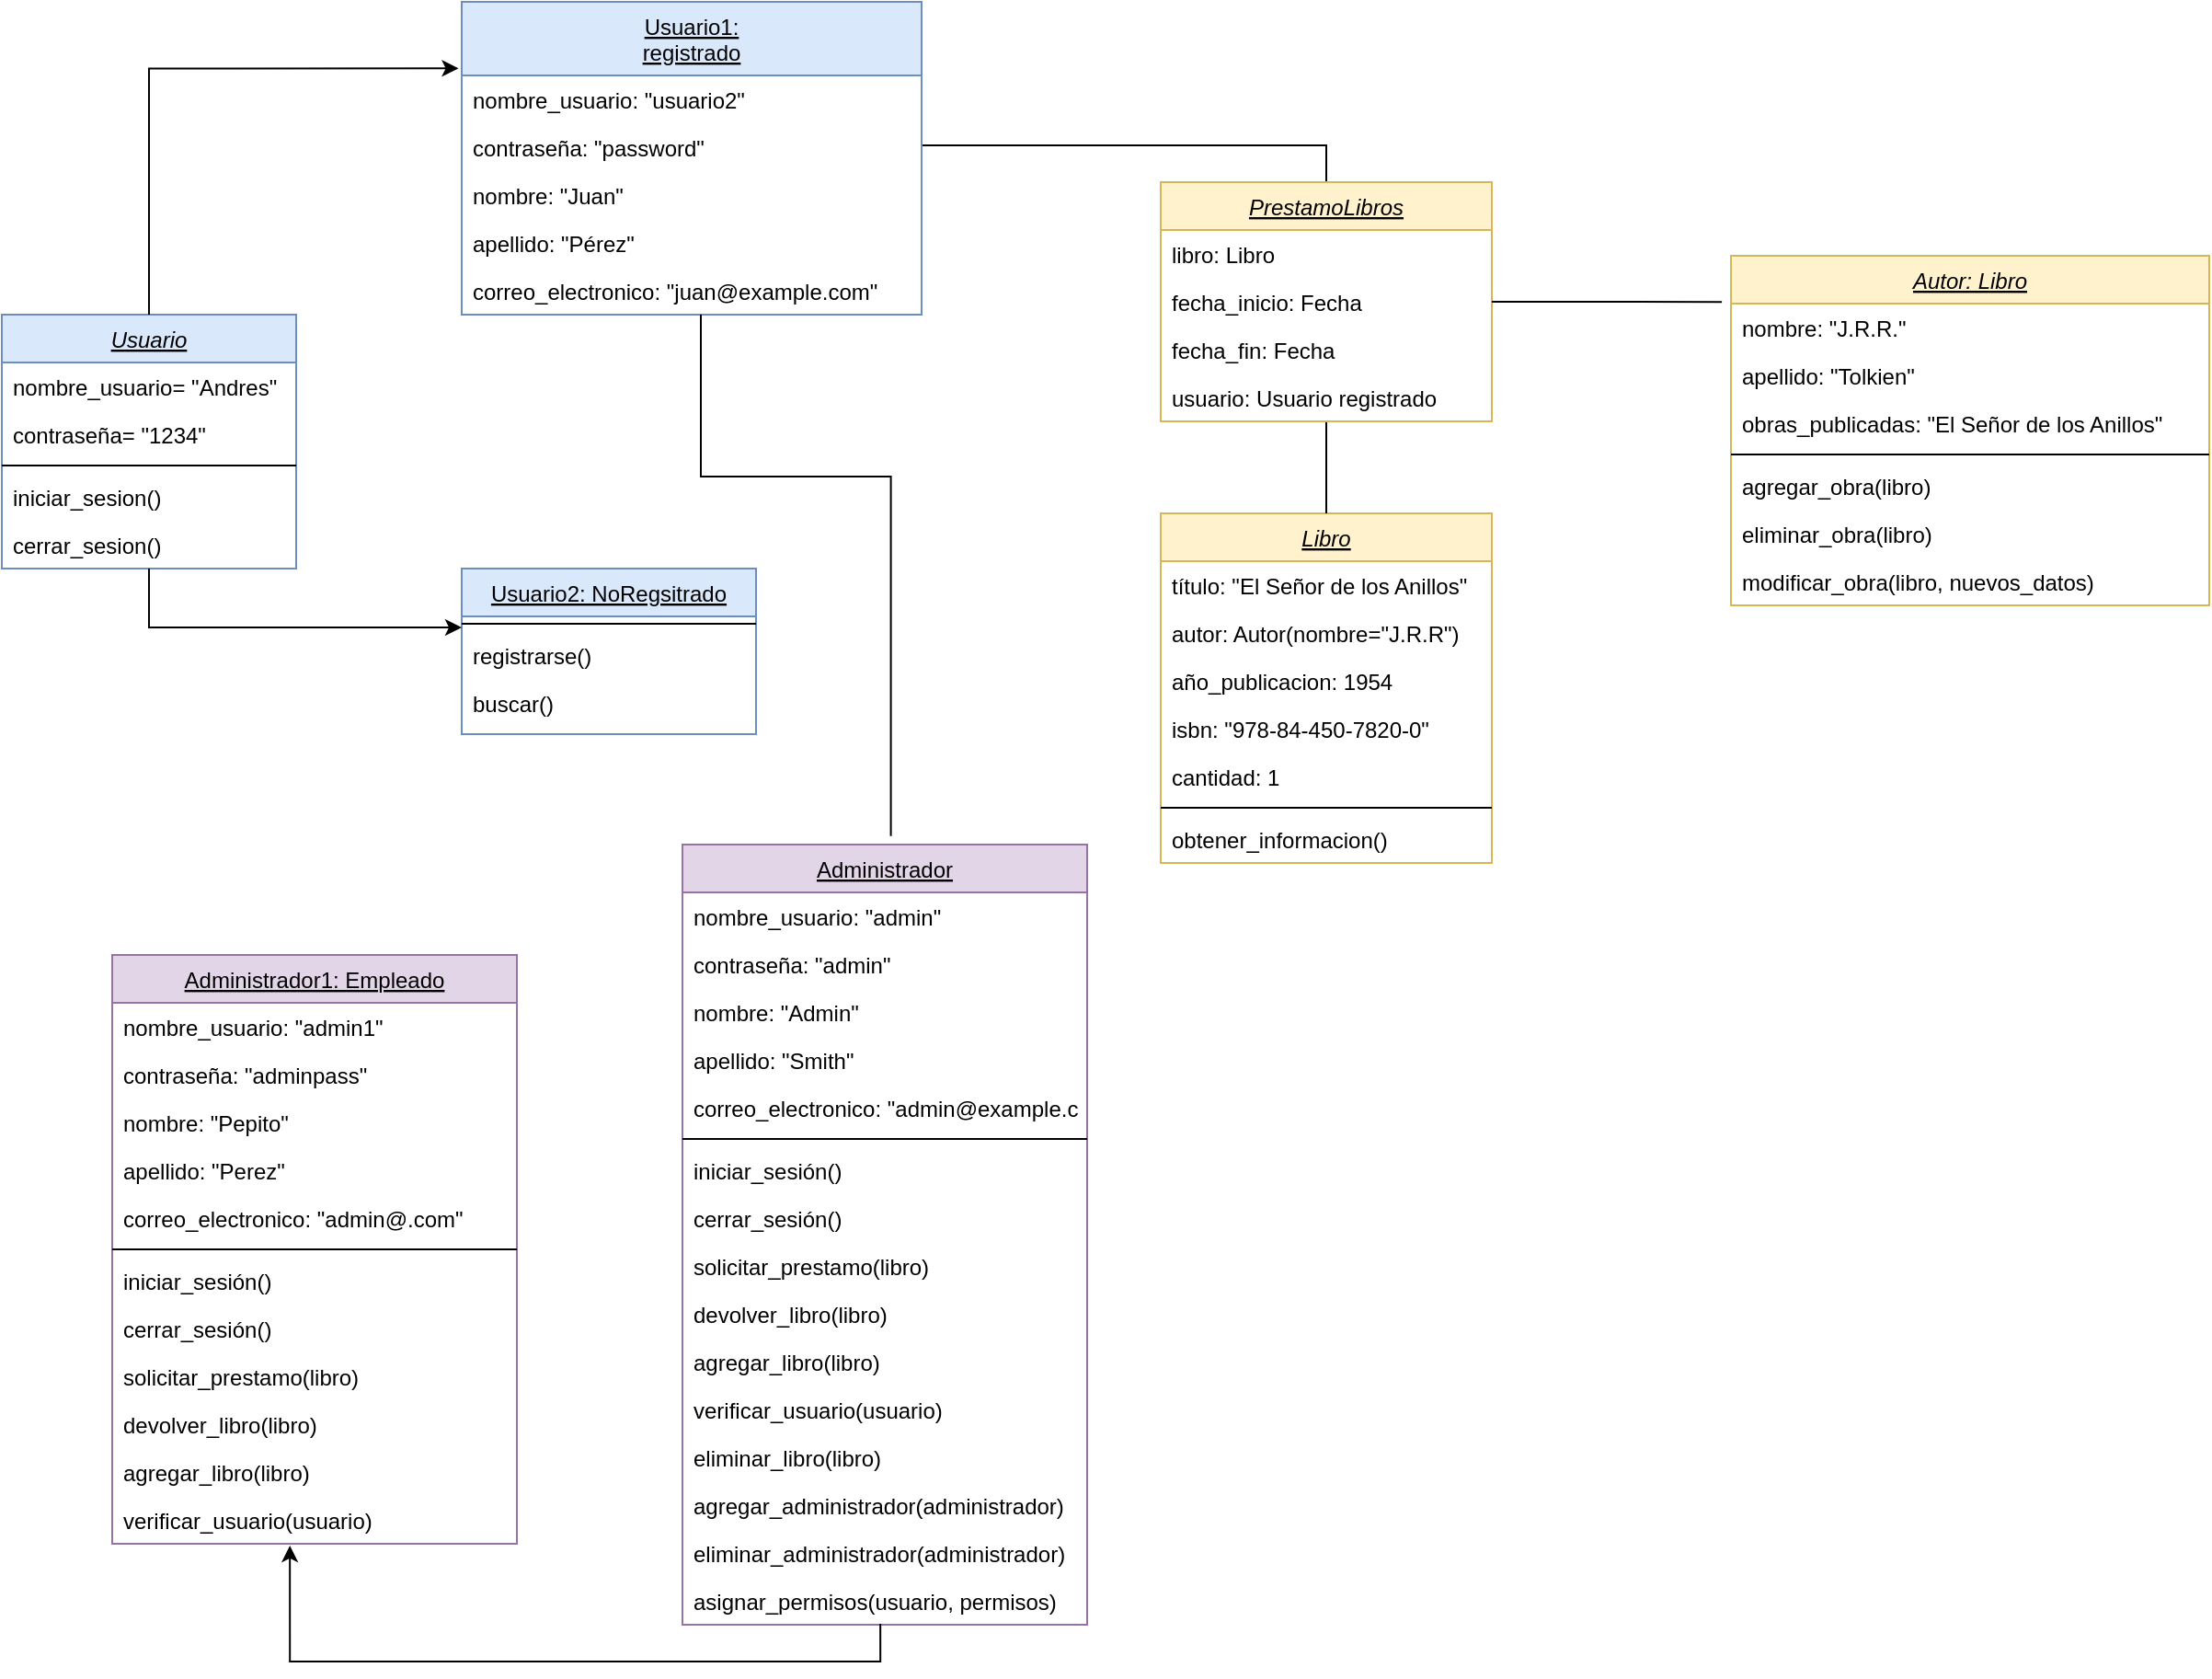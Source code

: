 <mxfile version="24.2.7" type="device">
  <diagram id="C5RBs43oDa-KdzZeNtuy" name="Page-1">
    <mxGraphModel dx="2055" dy="739" grid="1" gridSize="10" guides="1" tooltips="1" connect="1" arrows="1" fold="1" page="1" pageScale="1" pageWidth="827" pageHeight="1169" math="0" shadow="0">
      <root>
        <mxCell id="WIyWlLk6GJQsqaUBKTNV-0" />
        <mxCell id="WIyWlLk6GJQsqaUBKTNV-1" parent="WIyWlLk6GJQsqaUBKTNV-0" />
        <mxCell id="zkfFHV4jXpPFQw0GAbJ--0" value="Usuario" style="swimlane;fontStyle=6;align=center;verticalAlign=top;childLayout=stackLayout;horizontal=1;startSize=26;horizontalStack=0;resizeParent=1;resizeLast=0;collapsible=1;marginBottom=0;rounded=0;shadow=0;strokeWidth=1;fillColor=#dae8fc;strokeColor=#6c8ebf;" parent="WIyWlLk6GJQsqaUBKTNV-1" vertex="1">
          <mxGeometry x="-220" y="352" width="160" height="138" as="geometry">
            <mxRectangle x="230" y="140" width="160" height="26" as="alternateBounds" />
          </mxGeometry>
        </mxCell>
        <mxCell id="zkfFHV4jXpPFQw0GAbJ--1" value="nombre_usuario= &quot;Andres&quot;" style="text;align=left;verticalAlign=top;spacingLeft=4;spacingRight=4;overflow=hidden;rotatable=0;points=[[0,0.5],[1,0.5]];portConstraint=eastwest;" parent="zkfFHV4jXpPFQw0GAbJ--0" vertex="1">
          <mxGeometry y="26" width="160" height="26" as="geometry" />
        </mxCell>
        <mxCell id="zkfFHV4jXpPFQw0GAbJ--2" value="contraseña= &quot;1234&quot;" style="text;align=left;verticalAlign=top;spacingLeft=4;spacingRight=4;overflow=hidden;rotatable=0;points=[[0,0.5],[1,0.5]];portConstraint=eastwest;rounded=0;shadow=0;html=0;" parent="zkfFHV4jXpPFQw0GAbJ--0" vertex="1">
          <mxGeometry y="52" width="160" height="26" as="geometry" />
        </mxCell>
        <mxCell id="zkfFHV4jXpPFQw0GAbJ--4" value="" style="line;html=1;strokeWidth=1;align=left;verticalAlign=middle;spacingTop=-1;spacingLeft=3;spacingRight=3;rotatable=0;labelPosition=right;points=[];portConstraint=eastwest;" parent="zkfFHV4jXpPFQw0GAbJ--0" vertex="1">
          <mxGeometry y="78" width="160" height="8" as="geometry" />
        </mxCell>
        <mxCell id="zkfFHV4jXpPFQw0GAbJ--5" value="iniciar_sesion()" style="text;align=left;verticalAlign=top;spacingLeft=4;spacingRight=4;overflow=hidden;rotatable=0;points=[[0,0.5],[1,0.5]];portConstraint=eastwest;" parent="zkfFHV4jXpPFQw0GAbJ--0" vertex="1">
          <mxGeometry y="86" width="160" height="26" as="geometry" />
        </mxCell>
        <mxCell id="aaKRLgRFa1SbfYvWc9mc-26" value="cerrar_sesion()" style="text;align=left;verticalAlign=top;spacingLeft=4;spacingRight=4;overflow=hidden;rotatable=0;points=[[0,0.5],[1,0.5]];portConstraint=eastwest;" parent="zkfFHV4jXpPFQw0GAbJ--0" vertex="1">
          <mxGeometry y="112" width="160" height="26" as="geometry" />
        </mxCell>
        <mxCell id="p7XeYEssfw-jzO86Kl2G-10" style="edgeStyle=orthogonalEdgeStyle;rounded=0;orthogonalLoop=1;jettySize=auto;html=1;entryX=0.5;entryY=0;entryDx=0;entryDy=0;endArrow=none;endFill=0;" edge="1" parent="WIyWlLk6GJQsqaUBKTNV-1" source="zkfFHV4jXpPFQw0GAbJ--6" target="aaKRLgRFa1SbfYvWc9mc-79">
          <mxGeometry relative="1" as="geometry">
            <Array as="points">
              <mxPoint x="500" y="260" />
            </Array>
          </mxGeometry>
        </mxCell>
        <mxCell id="zkfFHV4jXpPFQw0GAbJ--6" value="Usuario1:&#xa;registrado" style="swimlane;fontStyle=4;align=center;verticalAlign=top;childLayout=stackLayout;horizontal=1;startSize=40;horizontalStack=0;resizeParent=1;resizeLast=0;collapsible=1;marginBottom=0;rounded=0;shadow=0;strokeWidth=1;fillColor=#dae8fc;strokeColor=#6c8ebf;" parent="WIyWlLk6GJQsqaUBKTNV-1" vertex="1">
          <mxGeometry x="30" y="182" width="250" height="170" as="geometry">
            <mxRectangle x="130" y="380" width="160" height="26" as="alternateBounds" />
          </mxGeometry>
        </mxCell>
        <mxCell id="zkfFHV4jXpPFQw0GAbJ--7" value="nombre_usuario: &quot;usuario2&quot; " style="text;align=left;verticalAlign=top;spacingLeft=4;spacingRight=4;overflow=hidden;rotatable=0;points=[[0,0.5],[1,0.5]];portConstraint=eastwest;" parent="zkfFHV4jXpPFQw0GAbJ--6" vertex="1">
          <mxGeometry y="40" width="250" height="26" as="geometry" />
        </mxCell>
        <mxCell id="zkfFHV4jXpPFQw0GAbJ--8" value="contraseña: &quot;password&quot;" style="text;align=left;verticalAlign=top;spacingLeft=4;spacingRight=4;overflow=hidden;rotatable=0;points=[[0,0.5],[1,0.5]];portConstraint=eastwest;rounded=0;shadow=0;html=0;" parent="zkfFHV4jXpPFQw0GAbJ--6" vertex="1">
          <mxGeometry y="66" width="250" height="26" as="geometry" />
        </mxCell>
        <mxCell id="aaKRLgRFa1SbfYvWc9mc-27" value="nombre: &quot;Juan&quot;" style="text;align=left;verticalAlign=top;spacingLeft=4;spacingRight=4;overflow=hidden;rotatable=0;points=[[0,0.5],[1,0.5]];portConstraint=eastwest;rounded=0;shadow=0;html=0;" parent="zkfFHV4jXpPFQw0GAbJ--6" vertex="1">
          <mxGeometry y="92" width="250" height="26" as="geometry" />
        </mxCell>
        <mxCell id="aaKRLgRFa1SbfYvWc9mc-28" value="apellido: &quot;Pérez&quot;" style="text;align=left;verticalAlign=top;spacingLeft=4;spacingRight=4;overflow=hidden;rotatable=0;points=[[0,0.5],[1,0.5]];portConstraint=eastwest;rounded=0;shadow=0;html=0;" parent="zkfFHV4jXpPFQw0GAbJ--6" vertex="1">
          <mxGeometry y="118" width="250" height="26" as="geometry" />
        </mxCell>
        <mxCell id="aaKRLgRFa1SbfYvWc9mc-29" value="correo_electronico: &quot;juan@example.com&quot;" style="text;align=left;verticalAlign=top;spacingLeft=4;spacingRight=4;overflow=hidden;rotatable=0;points=[[0,0.5],[1,0.5]];portConstraint=eastwest;rounded=0;shadow=0;html=0;" parent="zkfFHV4jXpPFQw0GAbJ--6" vertex="1">
          <mxGeometry y="144" width="250" height="26" as="geometry" />
        </mxCell>
        <mxCell id="zkfFHV4jXpPFQw0GAbJ--17" value="Usuario2: NoRegsitrado" style="swimlane;fontStyle=4;align=center;verticalAlign=top;childLayout=stackLayout;horizontal=1;startSize=26;horizontalStack=0;resizeParent=1;resizeLast=0;collapsible=1;marginBottom=0;rounded=0;shadow=0;strokeWidth=1;fillColor=#dae8fc;strokeColor=#6c8ebf;" parent="WIyWlLk6GJQsqaUBKTNV-1" vertex="1">
          <mxGeometry x="30" y="490" width="160" height="90" as="geometry">
            <mxRectangle x="550" y="140" width="160" height="26" as="alternateBounds" />
          </mxGeometry>
        </mxCell>
        <mxCell id="zkfFHV4jXpPFQw0GAbJ--23" value="" style="line;html=1;strokeWidth=1;align=left;verticalAlign=middle;spacingTop=-1;spacingLeft=3;spacingRight=3;rotatable=0;labelPosition=right;points=[];portConstraint=eastwest;" parent="zkfFHV4jXpPFQw0GAbJ--17" vertex="1">
          <mxGeometry y="26" width="160" height="8" as="geometry" />
        </mxCell>
        <mxCell id="zkfFHV4jXpPFQw0GAbJ--24" value="registrarse()&#xa;" style="text;align=left;verticalAlign=top;spacingLeft=4;spacingRight=4;overflow=hidden;rotatable=0;points=[[0,0.5],[1,0.5]];portConstraint=eastwest;" parent="zkfFHV4jXpPFQw0GAbJ--17" vertex="1">
          <mxGeometry y="34" width="160" height="26" as="geometry" />
        </mxCell>
        <mxCell id="zkfFHV4jXpPFQw0GAbJ--25" value="buscar()" style="text;align=left;verticalAlign=top;spacingLeft=4;spacingRight=4;overflow=hidden;rotatable=0;points=[[0,0.5],[1,0.5]];portConstraint=eastwest;" parent="zkfFHV4jXpPFQw0GAbJ--17" vertex="1">
          <mxGeometry y="60" width="160" height="26" as="geometry" />
        </mxCell>
        <mxCell id="aaKRLgRFa1SbfYvWc9mc-0" value="Administrador1: Empleado" style="swimlane;fontStyle=4;align=center;verticalAlign=top;childLayout=stackLayout;horizontal=1;startSize=26;horizontalStack=0;resizeParent=1;resizeLast=0;collapsible=1;marginBottom=0;rounded=0;shadow=0;strokeWidth=1;fillColor=#e1d5e7;strokeColor=#9673a6;" parent="WIyWlLk6GJQsqaUBKTNV-1" vertex="1">
          <mxGeometry x="-160" y="700" width="220" height="320" as="geometry">
            <mxRectangle x="550" y="140" width="160" height="26" as="alternateBounds" />
          </mxGeometry>
        </mxCell>
        <mxCell id="aaKRLgRFa1SbfYvWc9mc-1" value="nombre_usuario: &quot;admin1&quot;&#xa;" style="text;align=left;verticalAlign=top;spacingLeft=4;spacingRight=4;overflow=hidden;rotatable=0;points=[[0,0.5],[1,0.5]];portConstraint=eastwest;" parent="aaKRLgRFa1SbfYvWc9mc-0" vertex="1">
          <mxGeometry y="26" width="220" height="26" as="geometry" />
        </mxCell>
        <mxCell id="aaKRLgRFa1SbfYvWc9mc-2" value="contraseña: &quot;adminpass&quot;&#xa;" style="text;align=left;verticalAlign=top;spacingLeft=4;spacingRight=4;overflow=hidden;rotatable=0;points=[[0,0.5],[1,0.5]];portConstraint=eastwest;rounded=0;shadow=0;html=0;" parent="aaKRLgRFa1SbfYvWc9mc-0" vertex="1">
          <mxGeometry y="52" width="220" height="26" as="geometry" />
        </mxCell>
        <mxCell id="aaKRLgRFa1SbfYvWc9mc-3" value="nombre: &quot;Pepito&quot;&#xa;" style="text;align=left;verticalAlign=top;spacingLeft=4;spacingRight=4;overflow=hidden;rotatable=0;points=[[0,0.5],[1,0.5]];portConstraint=eastwest;rounded=0;shadow=0;html=0;" parent="aaKRLgRFa1SbfYvWc9mc-0" vertex="1">
          <mxGeometry y="78" width="220" height="26" as="geometry" />
        </mxCell>
        <mxCell id="aaKRLgRFa1SbfYvWc9mc-33" value="apellido: &quot;Perez&quot;&#xa;" style="text;align=left;verticalAlign=top;spacingLeft=4;spacingRight=4;overflow=hidden;rotatable=0;points=[[0,0.5],[1,0.5]];portConstraint=eastwest;rounded=0;shadow=0;html=0;" parent="aaKRLgRFa1SbfYvWc9mc-0" vertex="1">
          <mxGeometry y="104" width="220" height="26" as="geometry" />
        </mxCell>
        <mxCell id="aaKRLgRFa1SbfYvWc9mc-32" value="correo_electronico: &quot;admin@.com&quot;&#xa;" style="text;align=left;verticalAlign=top;spacingLeft=4;spacingRight=4;overflow=hidden;rotatable=0;points=[[0,0.5],[1,0.5]];portConstraint=eastwest;rounded=0;shadow=0;html=0;" parent="aaKRLgRFa1SbfYvWc9mc-0" vertex="1">
          <mxGeometry y="130" width="220" height="26" as="geometry" />
        </mxCell>
        <mxCell id="aaKRLgRFa1SbfYvWc9mc-4" value="" style="line;html=1;strokeWidth=1;align=left;verticalAlign=middle;spacingTop=-1;spacingLeft=3;spacingRight=3;rotatable=0;labelPosition=right;points=[];portConstraint=eastwest;" parent="aaKRLgRFa1SbfYvWc9mc-0" vertex="1">
          <mxGeometry y="156" width="220" height="8" as="geometry" />
        </mxCell>
        <mxCell id="aaKRLgRFa1SbfYvWc9mc-5" value="iniciar_sesión()&#xa;" style="text;align=left;verticalAlign=top;spacingLeft=4;spacingRight=4;overflow=hidden;rotatable=0;points=[[0,0.5],[1,0.5]];portConstraint=eastwest;" parent="aaKRLgRFa1SbfYvWc9mc-0" vertex="1">
          <mxGeometry y="164" width="220" height="26" as="geometry" />
        </mxCell>
        <mxCell id="aaKRLgRFa1SbfYvWc9mc-36" value="cerrar_sesión()&#xa;" style="text;align=left;verticalAlign=top;spacingLeft=4;spacingRight=4;overflow=hidden;rotatable=0;points=[[0,0.5],[1,0.5]];portConstraint=eastwest;" parent="aaKRLgRFa1SbfYvWc9mc-0" vertex="1">
          <mxGeometry y="190" width="220" height="26" as="geometry" />
        </mxCell>
        <mxCell id="aaKRLgRFa1SbfYvWc9mc-35" value="solicitar_prestamo(libro)&#xa;&#xa;" style="text;align=left;verticalAlign=top;spacingLeft=4;spacingRight=4;overflow=hidden;rotatable=0;points=[[0,0.5],[1,0.5]];portConstraint=eastwest;" parent="aaKRLgRFa1SbfYvWc9mc-0" vertex="1">
          <mxGeometry y="216" width="220" height="26" as="geometry" />
        </mxCell>
        <mxCell id="aaKRLgRFa1SbfYvWc9mc-34" value="devolver_libro(libro)&#xa;" style="text;align=left;verticalAlign=top;spacingLeft=4;spacingRight=4;overflow=hidden;rotatable=0;points=[[0,0.5],[1,0.5]];portConstraint=eastwest;" parent="aaKRLgRFa1SbfYvWc9mc-0" vertex="1">
          <mxGeometry y="242" width="220" height="26" as="geometry" />
        </mxCell>
        <mxCell id="aaKRLgRFa1SbfYvWc9mc-6" value="agregar_libro(libro)&#xa;" style="text;align=left;verticalAlign=top;spacingLeft=4;spacingRight=4;overflow=hidden;rotatable=0;points=[[0,0.5],[1,0.5]];portConstraint=eastwest;" parent="aaKRLgRFa1SbfYvWc9mc-0" vertex="1">
          <mxGeometry y="268" width="220" height="26" as="geometry" />
        </mxCell>
        <mxCell id="aaKRLgRFa1SbfYvWc9mc-37" value="verificar_usuario(usuario)&#xa;" style="text;align=left;verticalAlign=top;spacingLeft=4;spacingRight=4;overflow=hidden;rotatable=0;points=[[0,0.5],[1,0.5]];portConstraint=eastwest;" parent="aaKRLgRFa1SbfYvWc9mc-0" vertex="1">
          <mxGeometry y="294" width="220" height="26" as="geometry" />
        </mxCell>
        <mxCell id="aaKRLgRFa1SbfYvWc9mc-38" value="Administrador" style="swimlane;fontStyle=4;align=center;verticalAlign=top;childLayout=stackLayout;horizontal=1;startSize=26;horizontalStack=0;resizeParent=1;resizeLast=0;collapsible=1;marginBottom=0;rounded=0;shadow=0;strokeWidth=1;fillColor=#e1d5e7;strokeColor=#9673a6;" parent="WIyWlLk6GJQsqaUBKTNV-1" vertex="1">
          <mxGeometry x="150" y="640" width="220" height="424" as="geometry">
            <mxRectangle x="550" y="140" width="160" height="26" as="alternateBounds" />
          </mxGeometry>
        </mxCell>
        <mxCell id="aaKRLgRFa1SbfYvWc9mc-39" value="nombre_usuario: &quot;admin&quot;&#xa;" style="text;align=left;verticalAlign=top;spacingLeft=4;spacingRight=4;overflow=hidden;rotatable=0;points=[[0,0.5],[1,0.5]];portConstraint=eastwest;" parent="aaKRLgRFa1SbfYvWc9mc-38" vertex="1">
          <mxGeometry y="26" width="220" height="26" as="geometry" />
        </mxCell>
        <mxCell id="aaKRLgRFa1SbfYvWc9mc-40" value="contraseña: &quot;admin&quot;&#xa;" style="text;align=left;verticalAlign=top;spacingLeft=4;spacingRight=4;overflow=hidden;rotatable=0;points=[[0,0.5],[1,0.5]];portConstraint=eastwest;rounded=0;shadow=0;html=0;" parent="aaKRLgRFa1SbfYvWc9mc-38" vertex="1">
          <mxGeometry y="52" width="220" height="26" as="geometry" />
        </mxCell>
        <mxCell id="aaKRLgRFa1SbfYvWc9mc-41" value="nombre: &quot;Admin&quot;&#xa;" style="text;align=left;verticalAlign=top;spacingLeft=4;spacingRight=4;overflow=hidden;rotatable=0;points=[[0,0.5],[1,0.5]];portConstraint=eastwest;rounded=0;shadow=0;html=0;" parent="aaKRLgRFa1SbfYvWc9mc-38" vertex="1">
          <mxGeometry y="78" width="220" height="26" as="geometry" />
        </mxCell>
        <mxCell id="aaKRLgRFa1SbfYvWc9mc-42" value="apellido: &quot;Smith&quot;&#xa;" style="text;align=left;verticalAlign=top;spacingLeft=4;spacingRight=4;overflow=hidden;rotatable=0;points=[[0,0.5],[1,0.5]];portConstraint=eastwest;rounded=0;shadow=0;html=0;" parent="aaKRLgRFa1SbfYvWc9mc-38" vertex="1">
          <mxGeometry y="104" width="220" height="26" as="geometry" />
        </mxCell>
        <mxCell id="aaKRLgRFa1SbfYvWc9mc-43" value="correo_electronico: &quot;admin@example.com&quot;&#xa;" style="text;align=left;verticalAlign=top;spacingLeft=4;spacingRight=4;overflow=hidden;rotatable=0;points=[[0,0.5],[1,0.5]];portConstraint=eastwest;rounded=0;shadow=0;html=0;" parent="aaKRLgRFa1SbfYvWc9mc-38" vertex="1">
          <mxGeometry y="130" width="220" height="26" as="geometry" />
        </mxCell>
        <mxCell id="aaKRLgRFa1SbfYvWc9mc-44" value="" style="line;html=1;strokeWidth=1;align=left;verticalAlign=middle;spacingTop=-1;spacingLeft=3;spacingRight=3;rotatable=0;labelPosition=right;points=[];portConstraint=eastwest;" parent="aaKRLgRFa1SbfYvWc9mc-38" vertex="1">
          <mxGeometry y="156" width="220" height="8" as="geometry" />
        </mxCell>
        <mxCell id="aaKRLgRFa1SbfYvWc9mc-45" value="iniciar_sesión()&#xa;" style="text;align=left;verticalAlign=top;spacingLeft=4;spacingRight=4;overflow=hidden;rotatable=0;points=[[0,0.5],[1,0.5]];portConstraint=eastwest;" parent="aaKRLgRFa1SbfYvWc9mc-38" vertex="1">
          <mxGeometry y="164" width="220" height="26" as="geometry" />
        </mxCell>
        <mxCell id="aaKRLgRFa1SbfYvWc9mc-46" value="cerrar_sesión()&#xa;" style="text;align=left;verticalAlign=top;spacingLeft=4;spacingRight=4;overflow=hidden;rotatable=0;points=[[0,0.5],[1,0.5]];portConstraint=eastwest;" parent="aaKRLgRFa1SbfYvWc9mc-38" vertex="1">
          <mxGeometry y="190" width="220" height="26" as="geometry" />
        </mxCell>
        <mxCell id="aaKRLgRFa1SbfYvWc9mc-47" value="solicitar_prestamo(libro)&#xa;&#xa;" style="text;align=left;verticalAlign=top;spacingLeft=4;spacingRight=4;overflow=hidden;rotatable=0;points=[[0,0.5],[1,0.5]];portConstraint=eastwest;" parent="aaKRLgRFa1SbfYvWc9mc-38" vertex="1">
          <mxGeometry y="216" width="220" height="26" as="geometry" />
        </mxCell>
        <mxCell id="aaKRLgRFa1SbfYvWc9mc-48" value="devolver_libro(libro)&#xa;" style="text;align=left;verticalAlign=top;spacingLeft=4;spacingRight=4;overflow=hidden;rotatable=0;points=[[0,0.5],[1,0.5]];portConstraint=eastwest;" parent="aaKRLgRFa1SbfYvWc9mc-38" vertex="1">
          <mxGeometry y="242" width="220" height="26" as="geometry" />
        </mxCell>
        <mxCell id="aaKRLgRFa1SbfYvWc9mc-49" value="agregar_libro(libro)&#xa;" style="text;align=left;verticalAlign=top;spacingLeft=4;spacingRight=4;overflow=hidden;rotatable=0;points=[[0,0.5],[1,0.5]];portConstraint=eastwest;" parent="aaKRLgRFa1SbfYvWc9mc-38" vertex="1">
          <mxGeometry y="268" width="220" height="26" as="geometry" />
        </mxCell>
        <mxCell id="aaKRLgRFa1SbfYvWc9mc-50" value="verificar_usuario(usuario)&#xa;" style="text;align=left;verticalAlign=top;spacingLeft=4;spacingRight=4;overflow=hidden;rotatable=0;points=[[0,0.5],[1,0.5]];portConstraint=eastwest;" parent="aaKRLgRFa1SbfYvWc9mc-38" vertex="1">
          <mxGeometry y="294" width="220" height="26" as="geometry" />
        </mxCell>
        <mxCell id="aaKRLgRFa1SbfYvWc9mc-51" value="eliminar_libro(libro)&#xa;" style="text;align=left;verticalAlign=top;spacingLeft=4;spacingRight=4;overflow=hidden;rotatable=0;points=[[0,0.5],[1,0.5]];portConstraint=eastwest;" parent="aaKRLgRFa1SbfYvWc9mc-38" vertex="1">
          <mxGeometry y="320" width="220" height="26" as="geometry" />
        </mxCell>
        <mxCell id="aaKRLgRFa1SbfYvWc9mc-53" value="agregar_administrador(administrador)&#xa;" style="text;align=left;verticalAlign=top;spacingLeft=4;spacingRight=4;overflow=hidden;rotatable=0;points=[[0,0.5],[1,0.5]];portConstraint=eastwest;" parent="aaKRLgRFa1SbfYvWc9mc-38" vertex="1">
          <mxGeometry y="346" width="220" height="26" as="geometry" />
        </mxCell>
        <mxCell id="aaKRLgRFa1SbfYvWc9mc-52" value="eliminar_administrador(administrador)&#xa;" style="text;align=left;verticalAlign=top;spacingLeft=4;spacingRight=4;overflow=hidden;rotatable=0;points=[[0,0.5],[1,0.5]];portConstraint=eastwest;" parent="aaKRLgRFa1SbfYvWc9mc-38" vertex="1">
          <mxGeometry y="372" width="220" height="26" as="geometry" />
        </mxCell>
        <mxCell id="aaKRLgRFa1SbfYvWc9mc-54" value="asignar_permisos(usuario, permisos)" style="text;align=left;verticalAlign=top;spacingLeft=4;spacingRight=4;overflow=hidden;rotatable=0;points=[[0,0.5],[1,0.5]];portConstraint=eastwest;" parent="aaKRLgRFa1SbfYvWc9mc-38" vertex="1">
          <mxGeometry y="398" width="220" height="26" as="geometry" />
        </mxCell>
        <mxCell id="aaKRLgRFa1SbfYvWc9mc-60" value="Libro" style="swimlane;fontStyle=6;align=center;verticalAlign=top;childLayout=stackLayout;horizontal=1;startSize=26;horizontalStack=0;resizeParent=1;resizeLast=0;collapsible=1;marginBottom=0;rounded=0;shadow=0;strokeWidth=1;fillColor=#fff2cc;strokeColor=#d6b656;" parent="WIyWlLk6GJQsqaUBKTNV-1" vertex="1">
          <mxGeometry x="410" y="460" width="180" height="190" as="geometry">
            <mxRectangle x="230" y="140" width="160" height="26" as="alternateBounds" />
          </mxGeometry>
        </mxCell>
        <mxCell id="aaKRLgRFa1SbfYvWc9mc-61" value="título: &quot;El Señor de los Anillos&quot;" style="text;align=left;verticalAlign=top;spacingLeft=4;spacingRight=4;overflow=hidden;rotatable=0;points=[[0,0.5],[1,0.5]];portConstraint=eastwest;" parent="aaKRLgRFa1SbfYvWc9mc-60" vertex="1">
          <mxGeometry y="26" width="180" height="26" as="geometry" />
        </mxCell>
        <mxCell id="aaKRLgRFa1SbfYvWc9mc-62" value="autor: Autor(nombre=&quot;J.R.R&quot;)" style="text;align=left;verticalAlign=top;spacingLeft=4;spacingRight=4;overflow=hidden;rotatable=0;points=[[0,0.5],[1,0.5]];portConstraint=eastwest;rounded=0;shadow=0;html=0;" parent="aaKRLgRFa1SbfYvWc9mc-60" vertex="1">
          <mxGeometry y="52" width="180" height="26" as="geometry" />
        </mxCell>
        <mxCell id="aaKRLgRFa1SbfYvWc9mc-74" value="año_publicacion: 1954" style="text;align=left;verticalAlign=top;spacingLeft=4;spacingRight=4;overflow=hidden;rotatable=0;points=[[0,0.5],[1,0.5]];portConstraint=eastwest;rounded=0;shadow=0;html=0;" parent="aaKRLgRFa1SbfYvWc9mc-60" vertex="1">
          <mxGeometry y="78" width="180" height="26" as="geometry" />
        </mxCell>
        <mxCell id="aaKRLgRFa1SbfYvWc9mc-73" value="isbn: &quot;978-84-450-7820-0&quot;&#xa;" style="text;align=left;verticalAlign=top;spacingLeft=4;spacingRight=4;overflow=hidden;rotatable=0;points=[[0,0.5],[1,0.5]];portConstraint=eastwest;rounded=0;shadow=0;html=0;" parent="aaKRLgRFa1SbfYvWc9mc-60" vertex="1">
          <mxGeometry y="104" width="180" height="26" as="geometry" />
        </mxCell>
        <mxCell id="aaKRLgRFa1SbfYvWc9mc-72" value="cantidad: 1" style="text;align=left;verticalAlign=top;spacingLeft=4;spacingRight=4;overflow=hidden;rotatable=0;points=[[0,0.5],[1,0.5]];portConstraint=eastwest;rounded=0;shadow=0;html=0;" parent="aaKRLgRFa1SbfYvWc9mc-60" vertex="1">
          <mxGeometry y="130" width="180" height="26" as="geometry" />
        </mxCell>
        <mxCell id="aaKRLgRFa1SbfYvWc9mc-63" value="" style="line;html=1;strokeWidth=1;align=left;verticalAlign=middle;spacingTop=-1;spacingLeft=3;spacingRight=3;rotatable=0;labelPosition=right;points=[];portConstraint=eastwest;" parent="aaKRLgRFa1SbfYvWc9mc-60" vertex="1">
          <mxGeometry y="156" width="180" height="8" as="geometry" />
        </mxCell>
        <mxCell id="aaKRLgRFa1SbfYvWc9mc-64" value="obtener_informacion()&#xa;" style="text;align=left;verticalAlign=top;spacingLeft=4;spacingRight=4;overflow=hidden;rotatable=0;points=[[0,0.5],[1,0.5]];portConstraint=eastwest;" parent="aaKRLgRFa1SbfYvWc9mc-60" vertex="1">
          <mxGeometry y="164" width="180" height="26" as="geometry" />
        </mxCell>
        <mxCell id="aaKRLgRFa1SbfYvWc9mc-66" value="Autor: Libro" style="swimlane;fontStyle=6;align=center;verticalAlign=top;childLayout=stackLayout;horizontal=1;startSize=26;horizontalStack=0;resizeParent=1;resizeLast=0;collapsible=1;marginBottom=0;rounded=0;shadow=0;strokeWidth=1;fillColor=#fff2cc;strokeColor=#d6b656;" parent="WIyWlLk6GJQsqaUBKTNV-1" vertex="1">
          <mxGeometry x="720" y="320" width="260" height="190" as="geometry">
            <mxRectangle x="230" y="140" width="160" height="26" as="alternateBounds" />
          </mxGeometry>
        </mxCell>
        <mxCell id="aaKRLgRFa1SbfYvWc9mc-67" value="nombre: &quot;J.R.R.&quot;&#xa;" style="text;align=left;verticalAlign=top;spacingLeft=4;spacingRight=4;overflow=hidden;rotatable=0;points=[[0,0.5],[1,0.5]];portConstraint=eastwest;" parent="aaKRLgRFa1SbfYvWc9mc-66" vertex="1">
          <mxGeometry y="26" width="260" height="26" as="geometry" />
        </mxCell>
        <mxCell id="aaKRLgRFa1SbfYvWc9mc-68" value="apellido: &quot;Tolkien&quot;&#xa;" style="text;align=left;verticalAlign=top;spacingLeft=4;spacingRight=4;overflow=hidden;rotatable=0;points=[[0,0.5],[1,0.5]];portConstraint=eastwest;rounded=0;shadow=0;html=0;" parent="aaKRLgRFa1SbfYvWc9mc-66" vertex="1">
          <mxGeometry y="52" width="260" height="26" as="geometry" />
        </mxCell>
        <mxCell id="aaKRLgRFa1SbfYvWc9mc-76" value="obras_publicadas: &quot;El Señor de los Anillos&quot;&#xa;" style="text;align=left;verticalAlign=top;spacingLeft=4;spacingRight=4;overflow=hidden;rotatable=0;points=[[0,0.5],[1,0.5]];portConstraint=eastwest;rounded=0;shadow=0;html=0;" parent="aaKRLgRFa1SbfYvWc9mc-66" vertex="1">
          <mxGeometry y="78" width="260" height="26" as="geometry" />
        </mxCell>
        <mxCell id="aaKRLgRFa1SbfYvWc9mc-69" value="" style="line;html=1;strokeWidth=1;align=left;verticalAlign=middle;spacingTop=-1;spacingLeft=3;spacingRight=3;rotatable=0;labelPosition=right;points=[];portConstraint=eastwest;" parent="aaKRLgRFa1SbfYvWc9mc-66" vertex="1">
          <mxGeometry y="104" width="260" height="8" as="geometry" />
        </mxCell>
        <mxCell id="aaKRLgRFa1SbfYvWc9mc-70" value="agregar_obra(libro)&#xa;" style="text;align=left;verticalAlign=top;spacingLeft=4;spacingRight=4;overflow=hidden;rotatable=0;points=[[0,0.5],[1,0.5]];portConstraint=eastwest;" parent="aaKRLgRFa1SbfYvWc9mc-66" vertex="1">
          <mxGeometry y="112" width="260" height="26" as="geometry" />
        </mxCell>
        <mxCell id="aaKRLgRFa1SbfYvWc9mc-71" value="eliminar_obra(libro)&#xa;" style="text;align=left;verticalAlign=top;spacingLeft=4;spacingRight=4;overflow=hidden;rotatable=0;points=[[0,0.5],[1,0.5]];portConstraint=eastwest;" parent="aaKRLgRFa1SbfYvWc9mc-66" vertex="1">
          <mxGeometry y="138" width="260" height="26" as="geometry" />
        </mxCell>
        <mxCell id="aaKRLgRFa1SbfYvWc9mc-77" value="modificar_obra(libro, nuevos_datos)" style="text;align=left;verticalAlign=top;spacingLeft=4;spacingRight=4;overflow=hidden;rotatable=0;points=[[0,0.5],[1,0.5]];portConstraint=eastwest;" parent="aaKRLgRFa1SbfYvWc9mc-66" vertex="1">
          <mxGeometry y="164" width="260" height="26" as="geometry" />
        </mxCell>
        <mxCell id="p7XeYEssfw-jzO86Kl2G-9" style="edgeStyle=orthogonalEdgeStyle;rounded=0;orthogonalLoop=1;jettySize=auto;html=1;entryX=0.5;entryY=0;entryDx=0;entryDy=0;endArrow=none;endFill=0;" edge="1" parent="WIyWlLk6GJQsqaUBKTNV-1" source="aaKRLgRFa1SbfYvWc9mc-79" target="aaKRLgRFa1SbfYvWc9mc-60">
          <mxGeometry relative="1" as="geometry" />
        </mxCell>
        <mxCell id="aaKRLgRFa1SbfYvWc9mc-79" value="PrestamoLibros" style="swimlane;fontStyle=6;align=center;verticalAlign=top;childLayout=stackLayout;horizontal=1;startSize=26;horizontalStack=0;resizeParent=1;resizeLast=0;collapsible=1;marginBottom=0;rounded=0;shadow=0;strokeWidth=1;fillColor=#fff2cc;strokeColor=#d6b656;" parent="WIyWlLk6GJQsqaUBKTNV-1" vertex="1">
          <mxGeometry x="410" y="280" width="180" height="130" as="geometry">
            <mxRectangle x="230" y="140" width="160" height="26" as="alternateBounds" />
          </mxGeometry>
        </mxCell>
        <mxCell id="aaKRLgRFa1SbfYvWc9mc-80" value="libro: Libro&#xa;" style="text;align=left;verticalAlign=top;spacingLeft=4;spacingRight=4;overflow=hidden;rotatable=0;points=[[0,0.5],[1,0.5]];portConstraint=eastwest;" parent="aaKRLgRFa1SbfYvWc9mc-79" vertex="1">
          <mxGeometry y="26" width="180" height="26" as="geometry" />
        </mxCell>
        <mxCell id="aaKRLgRFa1SbfYvWc9mc-81" value="fecha_inicio: Fecha&#xa;" style="text;align=left;verticalAlign=top;spacingLeft=4;spacingRight=4;overflow=hidden;rotatable=0;points=[[0,0.5],[1,0.5]];portConstraint=eastwest;rounded=0;shadow=0;html=0;" parent="aaKRLgRFa1SbfYvWc9mc-79" vertex="1">
          <mxGeometry y="52" width="180" height="26" as="geometry" />
        </mxCell>
        <mxCell id="aaKRLgRFa1SbfYvWc9mc-82" value="fecha_fin: Fecha&#xa;" style="text;align=left;verticalAlign=top;spacingLeft=4;spacingRight=4;overflow=hidden;rotatable=0;points=[[0,0.5],[1,0.5]];portConstraint=eastwest;rounded=0;shadow=0;html=0;" parent="aaKRLgRFa1SbfYvWc9mc-79" vertex="1">
          <mxGeometry y="78" width="180" height="26" as="geometry" />
        </mxCell>
        <mxCell id="aaKRLgRFa1SbfYvWc9mc-83" value="usuario: Usuario registrado&#xa;&#xa;" style="text;align=left;verticalAlign=top;spacingLeft=4;spacingRight=4;overflow=hidden;rotatable=0;points=[[0,0.5],[1,0.5]];portConstraint=eastwest;rounded=0;shadow=0;html=0;" parent="aaKRLgRFa1SbfYvWc9mc-79" vertex="1">
          <mxGeometry y="104" width="180" height="26" as="geometry" />
        </mxCell>
        <mxCell id="p7XeYEssfw-jzO86Kl2G-2" style="edgeStyle=orthogonalEdgeStyle;rounded=0;orthogonalLoop=1;jettySize=auto;html=1;entryX=-0.007;entryY=-0.147;entryDx=0;entryDy=0;entryPerimeter=0;" edge="1" parent="WIyWlLk6GJQsqaUBKTNV-1" source="zkfFHV4jXpPFQw0GAbJ--0" target="zkfFHV4jXpPFQw0GAbJ--7">
          <mxGeometry relative="1" as="geometry" />
        </mxCell>
        <mxCell id="p7XeYEssfw-jzO86Kl2G-4" style="edgeStyle=orthogonalEdgeStyle;rounded=0;orthogonalLoop=1;jettySize=auto;html=1;entryX=0;entryY=0.75;entryDx=0;entryDy=0;entryPerimeter=0;" edge="1" parent="WIyWlLk6GJQsqaUBKTNV-1" source="zkfFHV4jXpPFQw0GAbJ--0" target="zkfFHV4jXpPFQw0GAbJ--23">
          <mxGeometry relative="1" as="geometry" />
        </mxCell>
        <mxCell id="p7XeYEssfw-jzO86Kl2G-8" style="edgeStyle=orthogonalEdgeStyle;rounded=0;orthogonalLoop=1;jettySize=auto;html=1;entryX=-0.019;entryY=0.132;entryDx=0;entryDy=0;entryPerimeter=0;endArrow=none;endFill=0;" edge="1" parent="WIyWlLk6GJQsqaUBKTNV-1" source="aaKRLgRFa1SbfYvWc9mc-79" target="aaKRLgRFa1SbfYvWc9mc-66">
          <mxGeometry relative="1" as="geometry" />
        </mxCell>
        <mxCell id="p7XeYEssfw-jzO86Kl2G-11" style="edgeStyle=orthogonalEdgeStyle;rounded=0;orthogonalLoop=1;jettySize=auto;html=1;entryX=0.439;entryY=1.038;entryDx=0;entryDy=0;entryPerimeter=0;exitX=0.489;exitY=0.981;exitDx=0;exitDy=0;exitPerimeter=0;" edge="1" parent="WIyWlLk6GJQsqaUBKTNV-1" source="aaKRLgRFa1SbfYvWc9mc-54" target="aaKRLgRFa1SbfYvWc9mc-37">
          <mxGeometry relative="1" as="geometry" />
        </mxCell>
        <mxCell id="p7XeYEssfw-jzO86Kl2G-13" style="edgeStyle=orthogonalEdgeStyle;rounded=0;orthogonalLoop=1;jettySize=auto;html=1;entryX=0.515;entryY=-0.011;entryDx=0;entryDy=0;entryPerimeter=0;endArrow=none;endFill=0;" edge="1" parent="WIyWlLk6GJQsqaUBKTNV-1" source="zkfFHV4jXpPFQw0GAbJ--6" target="aaKRLgRFa1SbfYvWc9mc-38">
          <mxGeometry relative="1" as="geometry">
            <Array as="points">
              <mxPoint x="160" y="440" />
              <mxPoint x="263" y="440" />
            </Array>
          </mxGeometry>
        </mxCell>
      </root>
    </mxGraphModel>
  </diagram>
</mxfile>
